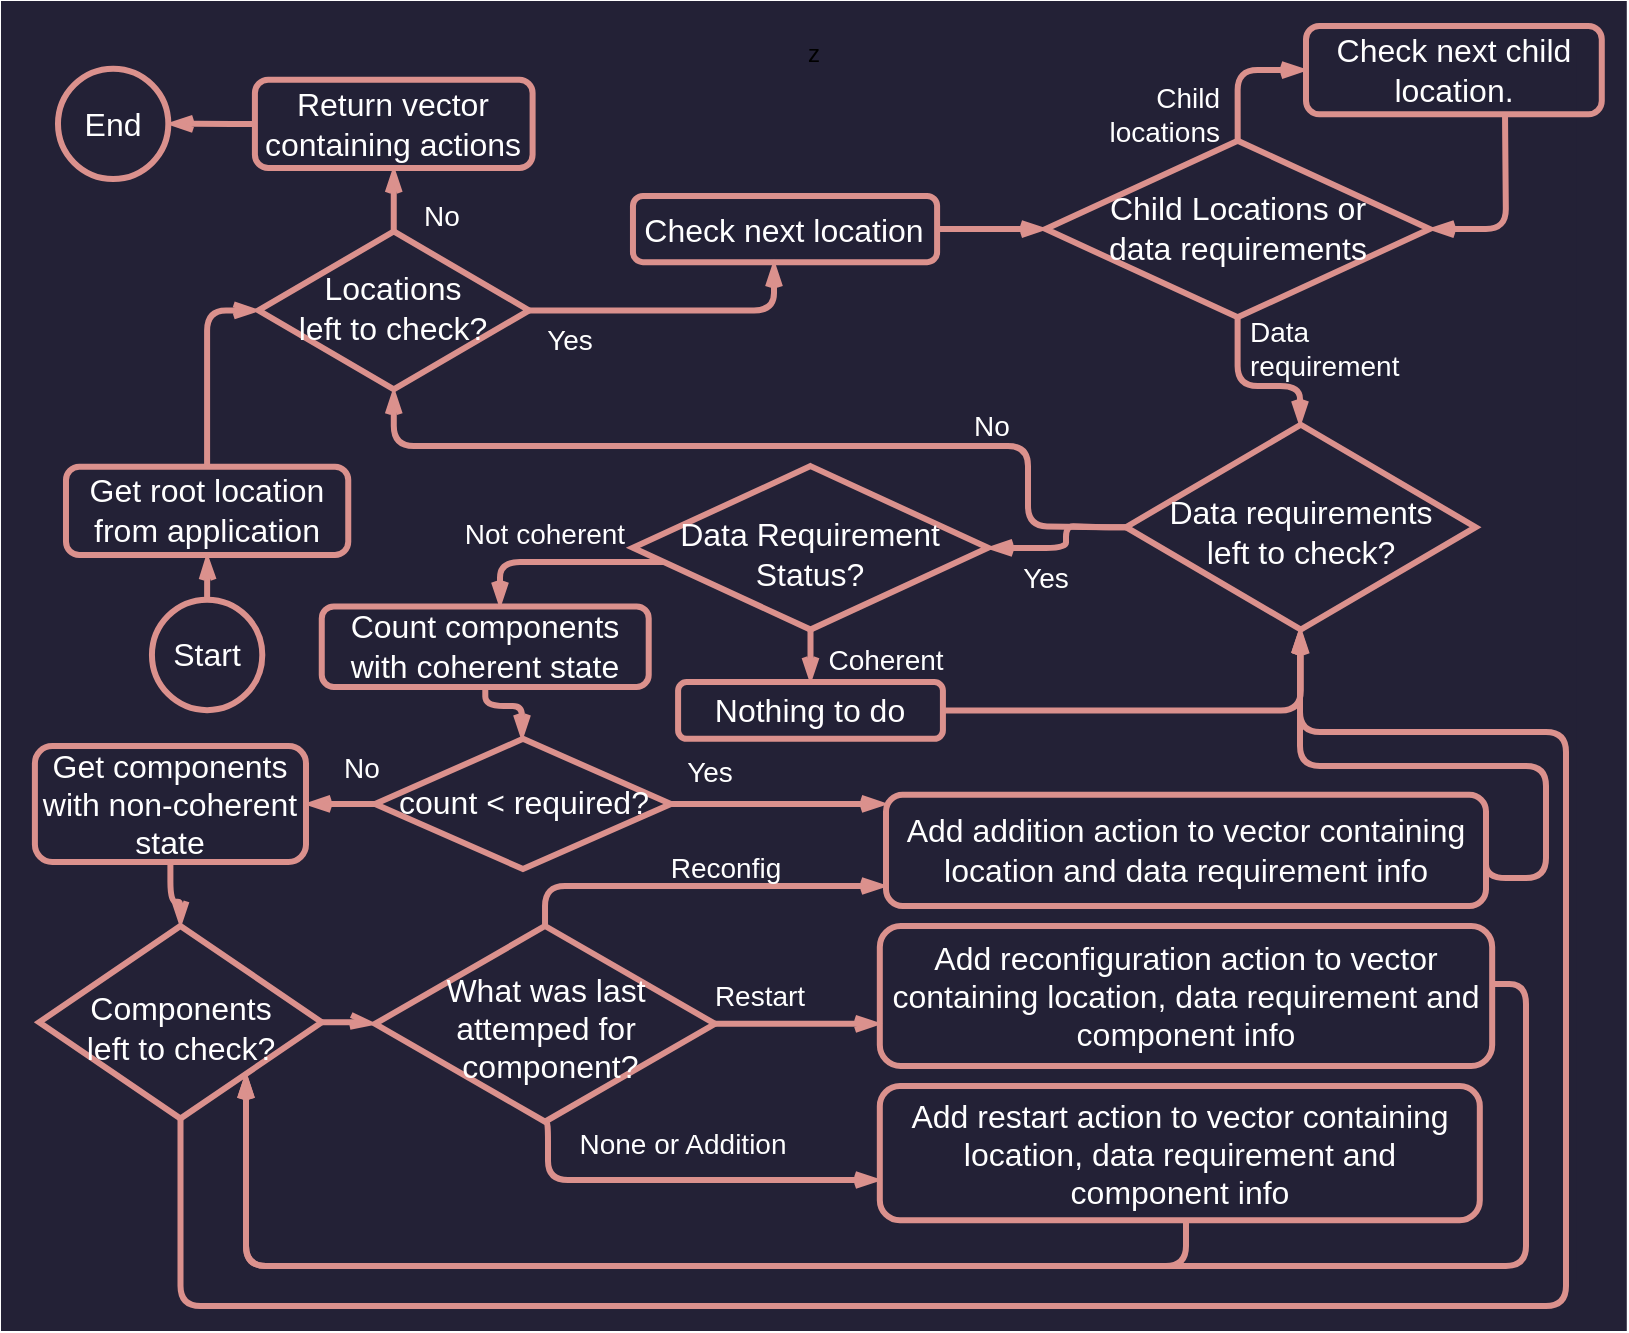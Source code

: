 <mxfile version="22.1.16" type="device">
  <diagram name="Página-1" id="O7MBfEGZBoNdr1yW5oVu">
    <mxGraphModel dx="2520" dy="2894" grid="1" gridSize="10" guides="1" tooltips="1" connect="1" arrows="1" fold="1" page="1" pageScale="1" pageWidth="827" pageHeight="1169" math="0" shadow="0">
      <root>
        <mxCell id="0" />
        <mxCell id="1" parent="0" />
        <mxCell id="AHUMnntUv6HniEayIjRY-2" value="z" style="group;strokeColor=#232136;fillColor=#232136;strokeWidth=25;" parent="1" vertex="1" connectable="0">
          <mxGeometry x="190" y="-140" width="787.89" height="640" as="geometry" />
        </mxCell>
        <mxCell id="yKTz0fdrUKhPqo3VoGnw-38" value="&lt;font style=&quot;font-size: 16px;&quot;&gt;Start&lt;/font&gt;" style="ellipse;whiteSpace=wrap;html=1;aspect=fixed;strokeColor=#DB918D;fontColor=#FFFFFF;fillColor=none;strokeWidth=3;fontSize=16;" parent="AHUMnntUv6HniEayIjRY-2" vertex="1">
          <mxGeometry x="62.975" y="286.893" width="55.172" height="55.172" as="geometry" />
        </mxCell>
        <mxCell id="yKTz0fdrUKhPqo3VoGnw-41" value="&lt;font style=&quot;font-size: 16px;&quot;&gt;Check next location&lt;/font&gt;" style="rounded=1;whiteSpace=wrap;html=1;strokeColor=#DB918D;fontColor=#FFFFFF;fillColor=none;strokeWidth=3;" parent="AHUMnntUv6HniEayIjRY-2" vertex="1">
          <mxGeometry x="303.48" y="84.97" width="152.07" height="33.1" as="geometry" />
        </mxCell>
        <mxCell id="yKTz0fdrUKhPqo3VoGnw-42" value="&lt;font style=&quot;font-size: 16px;&quot;&gt;Child Locations or &lt;br&gt;data requirements&lt;/font&gt;" style="rhombus;whiteSpace=wrap;html=1;rounded=0;strokeColor=#DB918D;strokeWidth=3;align=center;verticalAlign=middle;fontFamily=Helvetica;fontSize=11;fontColor=#FFFFFF;fillColor=none;spacingTop=-1;" parent="AHUMnntUv6HniEayIjRY-2" vertex="1">
          <mxGeometry x="509.84" y="57.38" width="192.01" height="88.28" as="geometry" />
        </mxCell>
        <mxCell id="yKTz0fdrUKhPqo3VoGnw-43" value="" style="edgeStyle=orthogonalEdgeStyle;shape=connector;curved=0;rounded=1;orthogonalLoop=1;jettySize=auto;html=1;labelBackgroundColor=default;strokeColor=#DB918D;strokeWidth=3;align=center;verticalAlign=middle;fontFamily=Helvetica;fontSize=12;fontColor=#FFFFFF;endArrow=openThin;endFill=0;fillColor=#FAE5C7;" parent="AHUMnntUv6HniEayIjRY-2" source="yKTz0fdrUKhPqo3VoGnw-41" target="yKTz0fdrUKhPqo3VoGnw-42" edge="1">
          <mxGeometry relative="1" as="geometry">
            <mxPoint x="641.199" y="101.517" as="targetPoint" />
          </mxGeometry>
        </mxCell>
        <mxCell id="yKTz0fdrUKhPqo3VoGnw-44" value="Data requirement" style="text;html=1;strokeColor=none;fillColor=none;align=left;verticalAlign=middle;whiteSpace=wrap;rounded=0;fontSize=14;fontFamily=Helvetica;fontColor=#FFFFFF;" parent="AHUMnntUv6HniEayIjRY-2" vertex="1">
          <mxGeometry x="610.225" y="144.195" width="66.273" height="33.103" as="geometry" />
        </mxCell>
        <mxCell id="yKTz0fdrUKhPqo3VoGnw-45" style="edgeStyle=orthogonalEdgeStyle;shape=connector;curved=0;rounded=1;orthogonalLoop=1;jettySize=auto;html=1;exitX=0.673;exitY=1.02;exitDx=0;exitDy=0;entryX=1;entryY=0.5;entryDx=0;entryDy=0;labelBackgroundColor=default;strokeColor=#DB918D;strokeWidth=3;align=center;verticalAlign=middle;fontFamily=Helvetica;fontSize=12;fontColor=#FFFFFF;endArrow=openThin;endFill=0;fillColor=#FAE5C7;exitPerimeter=0;" parent="AHUMnntUv6HniEayIjRY-2" source="yKTz0fdrUKhPqo3VoGnw-46" target="yKTz0fdrUKhPqo3VoGnw-42" edge="1">
          <mxGeometry relative="1" as="geometry">
            <Array as="points">
              <mxPoint x="740" y="44" />
              <mxPoint x="740" y="44" />
              <mxPoint x="740" y="101" />
            </Array>
          </mxGeometry>
        </mxCell>
        <mxCell id="yKTz0fdrUKhPqo3VoGnw-46" value="&lt;font style=&quot;font-size: 16px;&quot;&gt;Check next child location.&lt;/font&gt;" style="rounded=1;whiteSpace=wrap;html=1;strokeColor=#DB918D;fontColor=#FFFFFF;fillColor=none;strokeWidth=3;" parent="AHUMnntUv6HniEayIjRY-2" vertex="1">
          <mxGeometry x="640" width="147.89" height="44.14" as="geometry" />
        </mxCell>
        <mxCell id="yKTz0fdrUKhPqo3VoGnw-47" style="edgeStyle=orthogonalEdgeStyle;shape=connector;curved=0;rounded=1;orthogonalLoop=1;jettySize=auto;html=1;labelBackgroundColor=default;strokeColor=#DB918D;strokeWidth=3;align=center;verticalAlign=middle;fontFamily=Helvetica;fontSize=12;fontColor=#FFFFFF;endArrow=openThin;endFill=0;fillColor=#FAE5C7;exitX=0.5;exitY=0;exitDx=0;exitDy=0;" parent="AHUMnntUv6HniEayIjRY-2" source="yKTz0fdrUKhPqo3VoGnw-42" target="yKTz0fdrUKhPqo3VoGnw-46" edge="1">
          <mxGeometry relative="1" as="geometry">
            <Array as="points">
              <mxPoint x="605.822" y="22.069" />
            </Array>
          </mxGeometry>
        </mxCell>
        <mxCell id="yKTz0fdrUKhPqo3VoGnw-48" value="Data requirements &lt;br style=&quot;font-size: 16px;&quot;&gt;left to check?" style="rhombus;whiteSpace=wrap;html=1;rounded=0;strokeColor=#DB918D;strokeWidth=3;align=center;verticalAlign=middle;fontFamily=Helvetica;fontSize=16;fontColor=#FFFFFF;fillColor=none;spacingTop=4;" parent="AHUMnntUv6HniEayIjRY-2" vertex="1">
          <mxGeometry x="550" y="199.37" width="174.81" height="102.42" as="geometry" />
        </mxCell>
        <mxCell id="yKTz0fdrUKhPqo3VoGnw-49" value="" style="edgeStyle=orthogonalEdgeStyle;shape=connector;curved=0;rounded=1;orthogonalLoop=1;jettySize=auto;html=1;labelBackgroundColor=default;strokeColor=#DB918D;strokeWidth=3;align=center;verticalAlign=middle;fontFamily=Helvetica;fontSize=12;fontColor=#FFFFFF;endArrow=openThin;endFill=0;fillColor=#FAE5C7;" parent="AHUMnntUv6HniEayIjRY-2" source="yKTz0fdrUKhPqo3VoGnw-42" target="yKTz0fdrUKhPqo3VoGnw-48" edge="1">
          <mxGeometry relative="1" as="geometry">
            <mxPoint x="605.767" y="178.759" as="targetPoint" />
            <Array as="points">
              <mxPoint x="606" y="180" />
              <mxPoint x="637" y="180" />
            </Array>
          </mxGeometry>
        </mxCell>
        <mxCell id="yKTz0fdrUKhPqo3VoGnw-50" value="&lt;font style=&quot;font-size: 14px;&quot;&gt;Child&lt;br style=&quot;font-size: 14px;&quot;&gt;locations&lt;/font&gt;" style="text;html=1;strokeColor=none;fillColor=none;align=right;verticalAlign=middle;whiteSpace=wrap;rounded=0;fontSize=14;fontFamily=Helvetica;fontColor=#FFFFFF;" parent="AHUMnntUv6HniEayIjRY-2" vertex="1">
          <mxGeometry x="503.755" y="29.793" width="95.282" height="27.586" as="geometry" />
        </mxCell>
        <mxCell id="24-RcjtqaWTgur0IXHR3-10" style="edgeStyle=orthogonalEdgeStyle;shape=connector;curved=0;rounded=1;orthogonalLoop=1;jettySize=auto;html=1;labelBackgroundColor=default;strokeColor=#DB918D;strokeWidth=3;align=center;verticalAlign=middle;fontFamily=Helvetica;fontSize=12;fontColor=#FFFFFF;endArrow=openThin;endFill=0;fillColor=#FAE5C7;exitX=1;exitY=0.5;exitDx=0;exitDy=0;" parent="AHUMnntUv6HniEayIjRY-2" source="yKTz0fdrUKhPqo3VoGnw-56" target="yKTz0fdrUKhPqo3VoGnw-41" edge="1">
          <mxGeometry relative="1" as="geometry">
            <Array as="points">
              <mxPoint x="374" y="142" />
            </Array>
          </mxGeometry>
        </mxCell>
        <mxCell id="yKTz0fdrUKhPqo3VoGnw-56" value="&lt;font style=&quot;font-size: 16px;&quot;&gt;Locations&lt;br&gt;left to check?&lt;/font&gt;" style="rhombus;whiteSpace=wrap;html=1;rounded=0;strokeColor=#DB918D;strokeWidth=3;align=center;verticalAlign=middle;fontFamily=Helvetica;fontSize=11;fontColor=#FFFFFF;fillColor=none;spacingTop=-3;" parent="AHUMnntUv6HniEayIjRY-2" vertex="1">
          <mxGeometry x="116.21" y="102.72" width="135.34" height="78.97" as="geometry" />
        </mxCell>
        <mxCell id="24-RcjtqaWTgur0IXHR3-12" style="edgeStyle=orthogonalEdgeStyle;shape=connector;curved=0;rounded=1;orthogonalLoop=1;jettySize=auto;html=1;exitX=0;exitY=0.5;exitDx=0;exitDy=0;entryX=0.5;entryY=1;entryDx=0;entryDy=0;labelBackgroundColor=default;strokeColor=#DB918D;strokeWidth=3;align=center;verticalAlign=middle;fontFamily=Helvetica;fontSize=12;fontColor=#FFFFFF;endArrow=openThin;endFill=0;fillColor=#FAE5C7;" parent="AHUMnntUv6HniEayIjRY-2" source="yKTz0fdrUKhPqo3VoGnw-48" target="yKTz0fdrUKhPqo3VoGnw-56" edge="1">
          <mxGeometry relative="1" as="geometry">
            <Array as="points">
              <mxPoint x="530" y="251" />
              <mxPoint x="501" y="250" />
              <mxPoint x="501" y="210" />
              <mxPoint x="184" y="210" />
            </Array>
          </mxGeometry>
        </mxCell>
        <mxCell id="yKTz0fdrUKhPqo3VoGnw-59" value="&lt;font style=&quot;font-size: 14px;&quot;&gt;No&lt;/font&gt;" style="text;html=1;strokeColor=none;fillColor=none;align=center;verticalAlign=middle;whiteSpace=wrap;rounded=0;fontSize=12;fontFamily=Helvetica;fontColor=#FFFFFF;" parent="AHUMnntUv6HniEayIjRY-2" vertex="1">
          <mxGeometry x="194.636" y="84.968" width="25.931" height="20.414" as="geometry" />
        </mxCell>
        <mxCell id="yKTz0fdrUKhPqo3VoGnw-60" value="&lt;font style=&quot;font-size: 14px;&quot;&gt;Yes&lt;/font&gt;" style="text;html=1;strokeColor=none;fillColor=none;align=center;verticalAlign=middle;whiteSpace=wrap;rounded=0;fontSize=12;fontFamily=Helvetica;fontColor=#FFFFFF;" parent="AHUMnntUv6HniEayIjRY-2" vertex="1">
          <mxGeometry x="251.549" y="145.663" width="40.0" height="22.069" as="geometry" />
        </mxCell>
        <mxCell id="yKTz0fdrUKhPqo3VoGnw-63" value="Data Requirement Status?" style="rhombus;whiteSpace=wrap;html=1;rounded=0;strokeColor=#DB918D;strokeWidth=3;align=center;verticalAlign=middle;fontFamily=Helvetica;fontSize=16;fontColor=#FFFFFF;fillColor=none;spacingTop=7;" parent="AHUMnntUv6HniEayIjRY-2" vertex="1">
          <mxGeometry x="303.48" y="220.06" width="177.55" height="81.73" as="geometry" />
        </mxCell>
        <mxCell id="3HJj5yRui7-hpwzC4WDt-18" style="edgeStyle=orthogonalEdgeStyle;shape=connector;curved=0;rounded=1;orthogonalLoop=1;jettySize=auto;html=1;labelBackgroundColor=default;strokeColor=#DB918D;strokeWidth=3;align=center;verticalAlign=middle;fontFamily=Helvetica;fontSize=12;fontColor=#FFFFFF;endArrow=openThin;endFill=0;fillColor=#FAE5C7;exitX=0;exitY=0.5;exitDx=0;exitDy=0;" parent="AHUMnntUv6HniEayIjRY-2" source="yKTz0fdrUKhPqo3VoGnw-48" target="yKTz0fdrUKhPqo3VoGnw-63" edge="1">
          <mxGeometry relative="1" as="geometry">
            <mxPoint x="508.94" y="273.655" as="targetPoint" />
            <Array as="points">
              <mxPoint x="535" y="251" />
              <mxPoint x="520" y="250" />
              <mxPoint x="520" y="280" />
            </Array>
          </mxGeometry>
        </mxCell>
        <mxCell id="3HJj5yRui7-hpwzC4WDt-23" style="edgeStyle=orthogonalEdgeStyle;shape=connector;curved=0;rounded=1;orthogonalLoop=1;jettySize=auto;html=1;labelBackgroundColor=default;strokeColor=#DB918D;strokeWidth=3;align=center;verticalAlign=middle;fontFamily=Helvetica;fontSize=12;fontColor=#FFFFFF;endArrow=openThin;endFill=0;fillColor=#FAE5C7;" parent="AHUMnntUv6HniEayIjRY-2" source="yKTz0fdrUKhPqo3VoGnw-65" target="yKTz0fdrUKhPqo3VoGnw-48" edge="1">
          <mxGeometry relative="1" as="geometry" />
        </mxCell>
        <mxCell id="yKTz0fdrUKhPqo3VoGnw-65" value="Nothing to do" style="whiteSpace=wrap;html=1;fontSize=16;fillColor=none;strokeColor=#DB918D;fontColor=#FFFFFF;rounded=1;strokeWidth=3;spacingTop=0;" parent="AHUMnntUv6HniEayIjRY-2" vertex="1">
          <mxGeometry x="326.044" y="328.004" width="132.413" height="28.414" as="geometry" />
        </mxCell>
        <mxCell id="3HJj5yRui7-hpwzC4WDt-22" style="edgeStyle=orthogonalEdgeStyle;shape=connector;curved=0;rounded=1;orthogonalLoop=1;jettySize=auto;html=1;exitX=0.5;exitY=1;exitDx=0;exitDy=0;entryX=0.5;entryY=0;entryDx=0;entryDy=0;labelBackgroundColor=default;strokeColor=#DB918D;strokeWidth=3;align=center;verticalAlign=middle;fontFamily=Helvetica;fontSize=12;fontColor=#FFFFFF;endArrow=openThin;endFill=0;fillColor=#FAE5C7;" parent="AHUMnntUv6HniEayIjRY-2" source="yKTz0fdrUKhPqo3VoGnw-63" target="yKTz0fdrUKhPqo3VoGnw-65" edge="1">
          <mxGeometry relative="1" as="geometry" />
        </mxCell>
        <mxCell id="yKTz0fdrUKhPqo3VoGnw-68" value="&lt;font style=&quot;font-size: 14px;&quot;&gt;Coherent&lt;/font&gt;" style="text;html=1;strokeColor=none;fillColor=none;align=center;verticalAlign=middle;whiteSpace=wrap;rounded=0;fontSize=12;fontFamily=Helvetica;fontColor=#FFFFFF;" parent="AHUMnntUv6HniEayIjRY-2" vertex="1">
          <mxGeometry x="409.995" y="305.934" width="40.0" height="22.069" as="geometry" />
        </mxCell>
        <mxCell id="yKTz0fdrUKhPqo3VoGnw-69" value="Count components with coherent state" style="whiteSpace=wrap;html=1;fontSize=16;fillColor=none;strokeColor=#DB918D;fontColor=#FFFFFF;rounded=1;strokeWidth=3;spacingTop=0;" parent="AHUMnntUv6HniEayIjRY-2" vertex="1">
          <mxGeometry x="147.88" y="290.2" width="163.48" height="40.28" as="geometry" />
        </mxCell>
        <mxCell id="yKTz0fdrUKhPqo3VoGnw-104" style="edgeStyle=orthogonalEdgeStyle;shape=connector;curved=0;rounded=1;orthogonalLoop=1;jettySize=auto;html=1;labelBackgroundColor=default;strokeColor=#DB918D;strokeWidth=3;align=center;verticalAlign=middle;fontFamily=Helvetica;fontSize=12;fontColor=#FFFFFF;endArrow=openThin;endFill=0;fillColor=#FAE5C7;" parent="AHUMnntUv6HniEayIjRY-2" source="yKTz0fdrUKhPqo3VoGnw-63" target="yKTz0fdrUKhPqo3VoGnw-69" edge="1">
          <mxGeometry relative="1" as="geometry">
            <Array as="points">
              <mxPoint x="237" y="268" />
            </Array>
          </mxGeometry>
        </mxCell>
        <mxCell id="yKTz0fdrUKhPqo3VoGnw-72" value="Not coherent" style="text;html=1;strokeColor=none;fillColor=none;align=center;verticalAlign=middle;whiteSpace=wrap;rounded=0;fontSize=14;fontFamily=Helvetica;fontColor=#FFFFFF;" parent="AHUMnntUv6HniEayIjRY-2" vertex="1">
          <mxGeometry x="211.07" y="242.48" width="96.89" height="22.07" as="geometry" />
        </mxCell>
        <mxCell id="yKTz0fdrUKhPqo3VoGnw-83" value="What was last &lt;br style=&quot;font-size: 16px;&quot;&gt;attemped for&lt;br style=&quot;font-size: 16px;&quot;&gt;&amp;nbsp;component?" style="rhombus;whiteSpace=wrap;html=1;rounded=0;strokeColor=#DB918D;strokeWidth=3;align=center;verticalAlign=middle;fontFamily=Helvetica;fontSize=16;fontColor=#FFFFFF;fillColor=none;spacingTop=4;" parent="AHUMnntUv6HniEayIjRY-2" vertex="1">
          <mxGeometry x="174.52" y="450" width="170" height="97.86" as="geometry" />
        </mxCell>
        <mxCell id="3HJj5yRui7-hpwzC4WDt-29" style="edgeStyle=orthogonalEdgeStyle;shape=connector;curved=0;rounded=1;orthogonalLoop=1;jettySize=auto;html=1;labelBackgroundColor=default;strokeColor=#DB918D;strokeWidth=3;align=center;verticalAlign=middle;fontFamily=Helvetica;fontSize=12;fontColor=#FFFFFF;endArrow=openThin;endFill=0;fillColor=#FAE5C7;exitX=1;exitY=0.5;exitDx=0;exitDy=0;" parent="AHUMnntUv6HniEayIjRY-2" source="yKTz0fdrUKhPqo3VoGnw-88" target="yKTz0fdrUKhPqo3VoGnw-48" edge="1">
          <mxGeometry relative="1" as="geometry">
            <Array as="points">
              <mxPoint x="760" y="426" />
              <mxPoint x="760" y="370" />
              <mxPoint x="637" y="370" />
            </Array>
            <mxPoint x="605.822" y="419.31" as="sourcePoint" />
          </mxGeometry>
        </mxCell>
        <mxCell id="yKTz0fdrUKhPqo3VoGnw-88" value="&lt;font style=&quot;font-size: 16px;&quot;&gt;Add addition action to vector containing location and data requirement info&lt;/font&gt;" style="rounded=1;whiteSpace=wrap;html=1;strokeColor=#DB918D;strokeWidth=3;align=center;verticalAlign=middle;fontFamily=Helvetica;fontSize=16;fontColor=#FFFFFF;fillColor=none;spacingTop=0;" parent="AHUMnntUv6HniEayIjRY-2" vertex="1">
          <mxGeometry x="430" y="384.34" width="300" height="55.66" as="geometry" />
        </mxCell>
        <mxCell id="3HJj5yRui7-hpwzC4WDt-27" style="edgeStyle=orthogonalEdgeStyle;shape=connector;curved=0;rounded=1;orthogonalLoop=1;jettySize=auto;html=1;exitX=0.5;exitY=0;exitDx=0;exitDy=0;labelBackgroundColor=default;strokeColor=#DB918D;strokeWidth=3;align=center;verticalAlign=middle;fontFamily=Helvetica;fontSize=12;fontColor=#FFFFFF;endArrow=openThin;endFill=0;fillColor=#FAE5C7;" parent="AHUMnntUv6HniEayIjRY-2" source="yKTz0fdrUKhPqo3VoGnw-83" target="yKTz0fdrUKhPqo3VoGnw-88" edge="1">
          <mxGeometry relative="1" as="geometry">
            <Array as="points">
              <mxPoint x="260" y="430" />
            </Array>
          </mxGeometry>
        </mxCell>
        <mxCell id="yKTz0fdrUKhPqo3VoGnw-94" value="Add reconfiguration action to vector containing location, data requirement and component info" style="whiteSpace=wrap;html=1;fontSize=16;fillColor=none;strokeColor=#DB918D;fontColor=#FFFFFF;rounded=1;strokeWidth=3;spacingTop=0;" parent="AHUMnntUv6HniEayIjRY-2" vertex="1">
          <mxGeometry x="426.91" y="450" width="306.18" height="70" as="geometry" />
        </mxCell>
        <mxCell id="3HJj5yRui7-hpwzC4WDt-33" style="edgeStyle=orthogonalEdgeStyle;shape=connector;curved=0;rounded=1;orthogonalLoop=1;jettySize=auto;html=1;labelBackgroundColor=default;strokeColor=#DB918D;strokeWidth=3;align=center;verticalAlign=middle;fontFamily=Helvetica;fontSize=12;fontColor=#FFFFFF;endArrow=openThin;endFill=0;fillColor=#FAE5C7;exitX=1;exitY=0.5;exitDx=0;exitDy=0;" parent="AHUMnntUv6HniEayIjRY-2" source="yKTz0fdrUKhPqo3VoGnw-83" target="yKTz0fdrUKhPqo3VoGnw-94" edge="1">
          <mxGeometry relative="1" as="geometry">
            <Array as="points">
              <mxPoint x="411" y="499" />
              <mxPoint x="411" y="499" />
            </Array>
          </mxGeometry>
        </mxCell>
        <mxCell id="yKTz0fdrUKhPqo3VoGnw-92" value="Add restart action to vector containing location, data requirement and component info" style="whiteSpace=wrap;html=1;fontSize=16;fillColor=none;strokeColor=#DB918D;fontColor=#FFFFFF;rounded=1;strokeWidth=3;spacingTop=0;" parent="AHUMnntUv6HniEayIjRY-2" vertex="1">
          <mxGeometry x="426.91" y="530" width="300" height="67.17" as="geometry" />
        </mxCell>
        <mxCell id="3HJj5yRui7-hpwzC4WDt-34" style="edgeStyle=orthogonalEdgeStyle;shape=connector;curved=0;rounded=1;orthogonalLoop=1;jettySize=auto;html=1;labelBackgroundColor=default;strokeColor=#DB918D;strokeWidth=3;align=center;verticalAlign=middle;fontFamily=Helvetica;fontSize=12;fontColor=#FFFFFF;endArrow=openThin;endFill=0;fillColor=#FAE5C7;exitX=0.5;exitY=1;exitDx=0;exitDy=0;" parent="AHUMnntUv6HniEayIjRY-2" source="yKTz0fdrUKhPqo3VoGnw-83" target="yKTz0fdrUKhPqo3VoGnw-92" edge="1">
          <mxGeometry relative="1" as="geometry">
            <Array as="points">
              <mxPoint x="261" y="548" />
              <mxPoint x="261" y="577" />
            </Array>
          </mxGeometry>
        </mxCell>
        <mxCell id="3HJj5yRui7-hpwzC4WDt-25" style="edgeStyle=orthogonalEdgeStyle;shape=connector;curved=0;rounded=1;orthogonalLoop=1;jettySize=auto;html=1;labelBackgroundColor=default;strokeColor=#DB918D;strokeWidth=3;align=center;verticalAlign=middle;fontFamily=Helvetica;fontSize=12;fontColor=#FFFFFF;endArrow=openThin;endFill=0;fillColor=#FAE5C7;" parent="AHUMnntUv6HniEayIjRY-2" source="yKTz0fdrUKhPqo3VoGnw-77" target="yKTz0fdrUKhPqo3VoGnw-88" edge="1">
          <mxGeometry relative="1" as="geometry">
            <Array as="points">
              <mxPoint x="500.995" y="398.345" />
            </Array>
          </mxGeometry>
        </mxCell>
        <mxCell id="yKTz0fdrUKhPqo3VoGnw-77" value="count &amp;lt; required?" style="rhombus;whiteSpace=wrap;html=1;rounded=0;strokeColor=#DB918D;strokeWidth=3;align=center;verticalAlign=middle;fontFamily=Helvetica;fontSize=16;fontColor=#FFFFFF;fillColor=none;spacingTop=-1;" parent="AHUMnntUv6HniEayIjRY-2" vertex="1">
          <mxGeometry x="174.52" y="356.42" width="147.93" height="65.1" as="geometry" />
        </mxCell>
        <mxCell id="yKTz0fdrUKhPqo3VoGnw-78" style="edgeStyle=orthogonalEdgeStyle;shape=connector;curved=0;rounded=1;orthogonalLoop=1;jettySize=auto;html=1;labelBackgroundColor=default;strokeColor=#DB918D;strokeWidth=3;align=center;verticalAlign=middle;fontFamily=Helvetica;fontSize=12;fontColor=#FFFFFF;endArrow=openThin;endFill=0;fillColor=#FAE5C7;" parent="AHUMnntUv6HniEayIjRY-2" source="yKTz0fdrUKhPqo3VoGnw-69" target="yKTz0fdrUKhPqo3VoGnw-77" edge="1">
          <mxGeometry relative="1" as="geometry">
            <Array as="points">
              <mxPoint x="230" y="340" />
              <mxPoint x="248" y="340" />
            </Array>
          </mxGeometry>
        </mxCell>
        <mxCell id="3HJj5yRui7-hpwzC4WDt-35" value="Yes" style="text;html=1;strokeColor=none;fillColor=none;align=center;verticalAlign=middle;whiteSpace=wrap;rounded=0;fontSize=14;fontFamily=Helvetica;fontColor=#FFFFFF;" parent="AHUMnntUv6HniEayIjRY-2" vertex="1">
          <mxGeometry x="322.452" y="362.274" width="40.0" height="22.069" as="geometry" />
        </mxCell>
        <mxCell id="3HJj5yRui7-hpwzC4WDt-37" value="Reconfig" style="text;html=1;strokeColor=none;fillColor=none;align=center;verticalAlign=middle;whiteSpace=wrap;rounded=0;fontSize=14;fontFamily=Helvetica;fontColor=#FFFFFF;" parent="AHUMnntUv6HniEayIjRY-2" vertex="1">
          <mxGeometry x="329.998" y="409.997" width="40.0" height="22.069" as="geometry" />
        </mxCell>
        <mxCell id="3HJj5yRui7-hpwzC4WDt-38" value="Restart" style="text;html=1;strokeColor=none;fillColor=none;align=center;verticalAlign=middle;whiteSpace=wrap;rounded=0;fontSize=14;fontFamily=Helvetica;fontColor=#FFFFFF;" parent="AHUMnntUv6HniEayIjRY-2" vertex="1">
          <mxGeometry x="348.49" y="475.55" width="37.55" height="18.9" as="geometry" />
        </mxCell>
        <mxCell id="3HJj5yRui7-hpwzC4WDt-39" value="None or Addition" style="text;html=1;strokeColor=none;fillColor=none;align=center;verticalAlign=middle;whiteSpace=wrap;rounded=0;fontSize=14;fontFamily=Helvetica;fontColor=#FFFFFF;" parent="AHUMnntUv6HniEayIjRY-2" vertex="1">
          <mxGeometry x="271.005" y="547.86" width="115.034" height="22.069" as="geometry" />
        </mxCell>
        <mxCell id="3HJj5yRui7-hpwzC4WDt-41" value="&lt;font style=&quot;font-size: 16px;&quot;&gt;End&lt;/font&gt;" style="ellipse;whiteSpace=wrap;html=1;aspect=fixed;strokeColor=#DB918D;fontColor=#FFFFFF;fillColor=none;strokeWidth=3;" parent="AHUMnntUv6HniEayIjRY-2" vertex="1">
          <mxGeometry x="15.996" y="21.342" width="55.172" height="55.172" as="geometry" />
        </mxCell>
        <mxCell id="24-RcjtqaWTgur0IXHR3-15" style="edgeStyle=orthogonalEdgeStyle;shape=connector;curved=0;rounded=1;orthogonalLoop=1;jettySize=auto;html=1;labelBackgroundColor=default;strokeColor=#DB918D;strokeWidth=3;align=center;verticalAlign=middle;fontFamily=Helvetica;fontSize=12;fontColor=#FFFFFF;endArrow=openThin;endFill=0;fillColor=#FAE5C7;" parent="AHUMnntUv6HniEayIjRY-2" source="3HJj5yRui7-hpwzC4WDt-44" target="3HJj5yRui7-hpwzC4WDt-41" edge="1">
          <mxGeometry relative="1" as="geometry" />
        </mxCell>
        <mxCell id="3HJj5yRui7-hpwzC4WDt-44" value="&lt;font style=&quot;font-size: 16px;&quot;&gt;Return vector containing actions&lt;/font&gt;" style="rounded=1;whiteSpace=wrap;html=1;strokeColor=#DB918D;fontColor=#FFFFFF;fillColor=none;strokeWidth=3;" parent="AHUMnntUv6HniEayIjRY-2" vertex="1">
          <mxGeometry x="114.453" y="26.859" width="138.846" height="44.138" as="geometry" />
        </mxCell>
        <mxCell id="24-RcjtqaWTgur0IXHR3-14" style="edgeStyle=orthogonalEdgeStyle;shape=connector;curved=0;rounded=1;orthogonalLoop=1;jettySize=auto;html=1;exitX=0.5;exitY=0;exitDx=0;exitDy=0;entryX=0.5;entryY=1;entryDx=0;entryDy=0;labelBackgroundColor=default;strokeColor=#DB918D;strokeWidth=3;align=center;verticalAlign=middle;fontFamily=Helvetica;fontSize=12;fontColor=#FFFFFF;endArrow=openThin;endFill=0;fillColor=#FAE5C7;" parent="AHUMnntUv6HniEayIjRY-2" source="yKTz0fdrUKhPqo3VoGnw-56" target="3HJj5yRui7-hpwzC4WDt-44" edge="1">
          <mxGeometry relative="1" as="geometry" />
        </mxCell>
        <mxCell id="3HJj5yRui7-hpwzC4WDt-50" value="No" style="text;html=1;strokeColor=none;fillColor=none;align=center;verticalAlign=middle;whiteSpace=wrap;rounded=0;fontSize=14;fontFamily=Helvetica;fontColor=#FFFFFF;" parent="AHUMnntUv6HniEayIjRY-2" vertex="1">
          <mxGeometry x="470.001" y="190" width="25.931" height="20.414" as="geometry" />
        </mxCell>
        <mxCell id="3HJj5yRui7-hpwzC4WDt-51" value="Yes" style="text;html=1;strokeColor=none;fillColor=none;align=center;verticalAlign=middle;whiteSpace=wrap;rounded=0;fontSize=14;fontFamily=Helvetica;fontColor=#FFFFFF;" parent="AHUMnntUv6HniEayIjRY-2" vertex="1">
          <mxGeometry x="490.004" y="264.544" width="40.0" height="22.069" as="geometry" />
        </mxCell>
        <mxCell id="24-RcjtqaWTgur0IXHR3-11" style="edgeStyle=orthogonalEdgeStyle;shape=connector;curved=0;rounded=1;orthogonalLoop=1;jettySize=auto;html=1;entryX=0;entryY=0.5;entryDx=0;entryDy=0;labelBackgroundColor=default;strokeColor=#DB918D;strokeWidth=3;align=center;verticalAlign=middle;fontFamily=Helvetica;fontSize=12;fontColor=#FFFFFF;endArrow=openThin;endFill=0;fillColor=#FAE5C7;" parent="AHUMnntUv6HniEayIjRY-2" source="weasKUzhQbfyZyFGf2sW-3" target="yKTz0fdrUKhPqo3VoGnw-56" edge="1">
          <mxGeometry relative="1" as="geometry" />
        </mxCell>
        <mxCell id="weasKUzhQbfyZyFGf2sW-3" value="&lt;font style=&quot;font-size: 16px;&quot;&gt;Get root location from application&lt;/font&gt;" style="rounded=1;whiteSpace=wrap;html=1;strokeColor=#DB918D;fontColor=#FFFFFF;fillColor=none;strokeWidth=3;" parent="AHUMnntUv6HniEayIjRY-2" vertex="1">
          <mxGeometry x="19.996" y="220.41" width="141.13" height="44.138" as="geometry" />
        </mxCell>
        <mxCell id="3HJj5yRui7-hpwzC4WDt-42" style="edgeStyle=orthogonalEdgeStyle;shape=connector;curved=0;rounded=1;orthogonalLoop=1;jettySize=auto;html=1;labelBackgroundColor=default;strokeColor=#DB918D;strokeWidth=3;align=center;verticalAlign=middle;fontFamily=Helvetica;fontSize=12;fontColor=#FFFFFF;endArrow=openThin;endFill=0;fillColor=#FAE5C7;" parent="AHUMnntUv6HniEayIjRY-2" source="yKTz0fdrUKhPqo3VoGnw-38" target="weasKUzhQbfyZyFGf2sW-3" edge="1">
          <mxGeometry relative="1" as="geometry">
            <mxPoint x="-53.473" y="142.96" as="targetPoint" />
          </mxGeometry>
        </mxCell>
        <mxCell id="24-RcjtqaWTgur0IXHR3-3" value="Get components with non-coherent state" style="whiteSpace=wrap;html=1;fontSize=16;fillColor=none;strokeColor=#DB918D;fontColor=#FFFFFF;rounded=1;strokeWidth=3;spacingTop=0;" parent="AHUMnntUv6HniEayIjRY-2" vertex="1">
          <mxGeometry x="4.45" y="360" width="135.55" height="57.94" as="geometry" />
        </mxCell>
        <mxCell id="24-RcjtqaWTgur0IXHR3-4" style="edgeStyle=orthogonalEdgeStyle;shape=connector;curved=0;rounded=1;orthogonalLoop=1;jettySize=auto;html=1;labelBackgroundColor=default;strokeColor=#DB918D;strokeWidth=3;align=center;verticalAlign=middle;fontFamily=Helvetica;fontSize=12;fontColor=#FFFFFF;endArrow=openThin;endFill=0;fillColor=#FAE5C7;" parent="AHUMnntUv6HniEayIjRY-2" source="yKTz0fdrUKhPqo3VoGnw-77" target="24-RcjtqaWTgur0IXHR3-3" edge="1">
          <mxGeometry relative="1" as="geometry">
            <Array as="points">
              <mxPoint x="170" y="389" />
              <mxPoint x="170" y="389" />
            </Array>
          </mxGeometry>
        </mxCell>
        <mxCell id="24-RcjtqaWTgur0IXHR3-5" value="No" style="text;html=1;strokeColor=none;fillColor=none;align=center;verticalAlign=middle;whiteSpace=wrap;rounded=0;fontSize=14;fontFamily=Helvetica;fontColor=#FFFFFF;" parent="AHUMnntUv6HniEayIjRY-2" vertex="1">
          <mxGeometry x="147.881" y="360.001" width="40.0" height="22.069" as="geometry" />
        </mxCell>
        <mxCell id="24-RcjtqaWTgur0IXHR3-8" style="edgeStyle=orthogonalEdgeStyle;shape=connector;curved=0;rounded=1;orthogonalLoop=1;jettySize=auto;html=1;labelBackgroundColor=default;strokeColor=#DB918D;strokeWidth=3;align=center;verticalAlign=middle;fontFamily=Helvetica;fontSize=12;fontColor=#FFFFFF;endArrow=openThin;endFill=0;fillColor=#FAE5C7;" parent="AHUMnntUv6HniEayIjRY-2" source="24-RcjtqaWTgur0IXHR3-6" target="yKTz0fdrUKhPqo3VoGnw-48" edge="1">
          <mxGeometry relative="1" as="geometry">
            <Array as="points">
              <mxPoint x="77" y="640" />
              <mxPoint x="770" y="640" />
              <mxPoint x="770" y="353" />
              <mxPoint x="637" y="353" />
            </Array>
            <mxPoint x="640" y="290" as="targetPoint" />
          </mxGeometry>
        </mxCell>
        <mxCell id="24-RcjtqaWTgur0IXHR3-16" style="edgeStyle=orthogonalEdgeStyle;shape=connector;curved=0;rounded=1;orthogonalLoop=1;jettySize=auto;html=1;labelBackgroundColor=default;strokeColor=#DB918D;strokeWidth=3;align=center;verticalAlign=middle;fontFamily=Helvetica;fontSize=12;fontColor=#FFFFFF;endArrow=openThin;endFill=0;fillColor=#FAE5C7;entryX=0;entryY=0.5;entryDx=0;entryDy=0;" parent="AHUMnntUv6HniEayIjRY-2" source="24-RcjtqaWTgur0IXHR3-6" target="yKTz0fdrUKhPqo3VoGnw-83" edge="1">
          <mxGeometry relative="1" as="geometry" />
        </mxCell>
        <mxCell id="24-RcjtqaWTgur0IXHR3-6" value="Components &lt;br&gt;left to check?" style="rhombus;whiteSpace=wrap;html=1;rounded=0;strokeColor=#DB918D;strokeWidth=3;align=center;verticalAlign=middle;fontFamily=Helvetica;fontSize=16;fontColor=#FFFFFF;fillColor=none;spacingTop=6;" parent="AHUMnntUv6HniEayIjRY-2" vertex="1">
          <mxGeometry x="6.57" y="450" width="141.31" height="96.28" as="geometry" />
        </mxCell>
        <mxCell id="24-RcjtqaWTgur0IXHR3-17" style="edgeStyle=orthogonalEdgeStyle;shape=connector;curved=0;rounded=1;orthogonalLoop=1;jettySize=auto;html=1;exitX=1.001;exitY=0.414;exitDx=0;exitDy=0;labelBackgroundColor=default;strokeColor=#DB918D;strokeWidth=3;align=center;verticalAlign=middle;fontFamily=Helvetica;fontSize=12;fontColor=#FFFFFF;endArrow=openThin;endFill=0;fillColor=#FAE5C7;exitPerimeter=0;" parent="AHUMnntUv6HniEayIjRY-2" source="yKTz0fdrUKhPqo3VoGnw-94" target="24-RcjtqaWTgur0IXHR3-6" edge="1">
          <mxGeometry relative="1" as="geometry">
            <Array as="points">
              <mxPoint x="750" y="479" />
              <mxPoint x="750" y="620" />
              <mxPoint x="110" y="620" />
            </Array>
          </mxGeometry>
        </mxCell>
        <mxCell id="24-RcjtqaWTgur0IXHR3-18" style="edgeStyle=orthogonalEdgeStyle;shape=connector;curved=0;rounded=1;orthogonalLoop=1;jettySize=auto;html=1;labelBackgroundColor=default;strokeColor=#DB918D;strokeWidth=3;align=center;verticalAlign=middle;fontFamily=Helvetica;fontSize=12;fontColor=#FFFFFF;endArrow=openThin;endFill=0;fillColor=#FAE5C7;" parent="AHUMnntUv6HniEayIjRY-2" source="yKTz0fdrUKhPqo3VoGnw-92" target="24-RcjtqaWTgur0IXHR3-6" edge="1">
          <mxGeometry relative="1" as="geometry">
            <Array as="points">
              <mxPoint x="580" y="620" />
              <mxPoint x="110" y="620" />
            </Array>
          </mxGeometry>
        </mxCell>
        <mxCell id="24-RcjtqaWTgur0IXHR3-7" style="edgeStyle=orthogonalEdgeStyle;shape=connector;curved=0;rounded=1;orthogonalLoop=1;jettySize=auto;html=1;labelBackgroundColor=default;strokeColor=#DB918D;strokeWidth=3;align=center;verticalAlign=middle;fontFamily=Helvetica;fontSize=12;fontColor=#FFFFFF;endArrow=openThin;endFill=0;fillColor=#FAE5C7;" parent="AHUMnntUv6HniEayIjRY-2" source="24-RcjtqaWTgur0IXHR3-3" target="24-RcjtqaWTgur0IXHR3-6" edge="1">
          <mxGeometry relative="1" as="geometry" />
        </mxCell>
      </root>
    </mxGraphModel>
  </diagram>
</mxfile>
